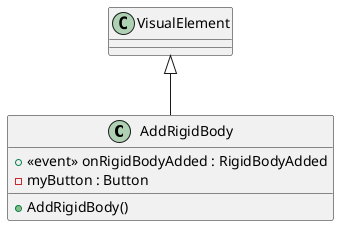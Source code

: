 @startuml
class AddRigidBody {
    +  <<event>> onRigidBodyAdded : RigidBodyAdded 
    - myButton : Button
    + AddRigidBody()
}
VisualElement <|-- AddRigidBody
@enduml
